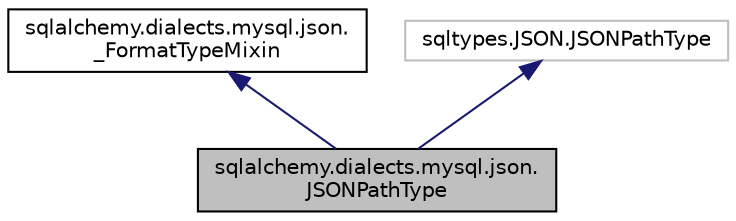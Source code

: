 digraph "sqlalchemy.dialects.mysql.json.JSONPathType"
{
 // LATEX_PDF_SIZE
  edge [fontname="Helvetica",fontsize="10",labelfontname="Helvetica",labelfontsize="10"];
  node [fontname="Helvetica",fontsize="10",shape=record];
  Node1 [label="sqlalchemy.dialects.mysql.json.\lJSONPathType",height=0.2,width=0.4,color="black", fillcolor="grey75", style="filled", fontcolor="black",tooltip=" "];
  Node2 -> Node1 [dir="back",color="midnightblue",fontsize="10",style="solid",fontname="Helvetica"];
  Node2 [label="sqlalchemy.dialects.mysql.json.\l_FormatTypeMixin",height=0.2,width=0.4,color="black", fillcolor="white", style="filled",URL="$classsqlalchemy_1_1dialects_1_1mysql_1_1json_1_1__FormatTypeMixin.html",tooltip=" "];
  Node3 -> Node1 [dir="back",color="midnightblue",fontsize="10",style="solid",fontname="Helvetica"];
  Node3 [label="sqltypes.JSON.JSONPathType",height=0.2,width=0.4,color="grey75", fillcolor="white", style="filled",tooltip=" "];
}

